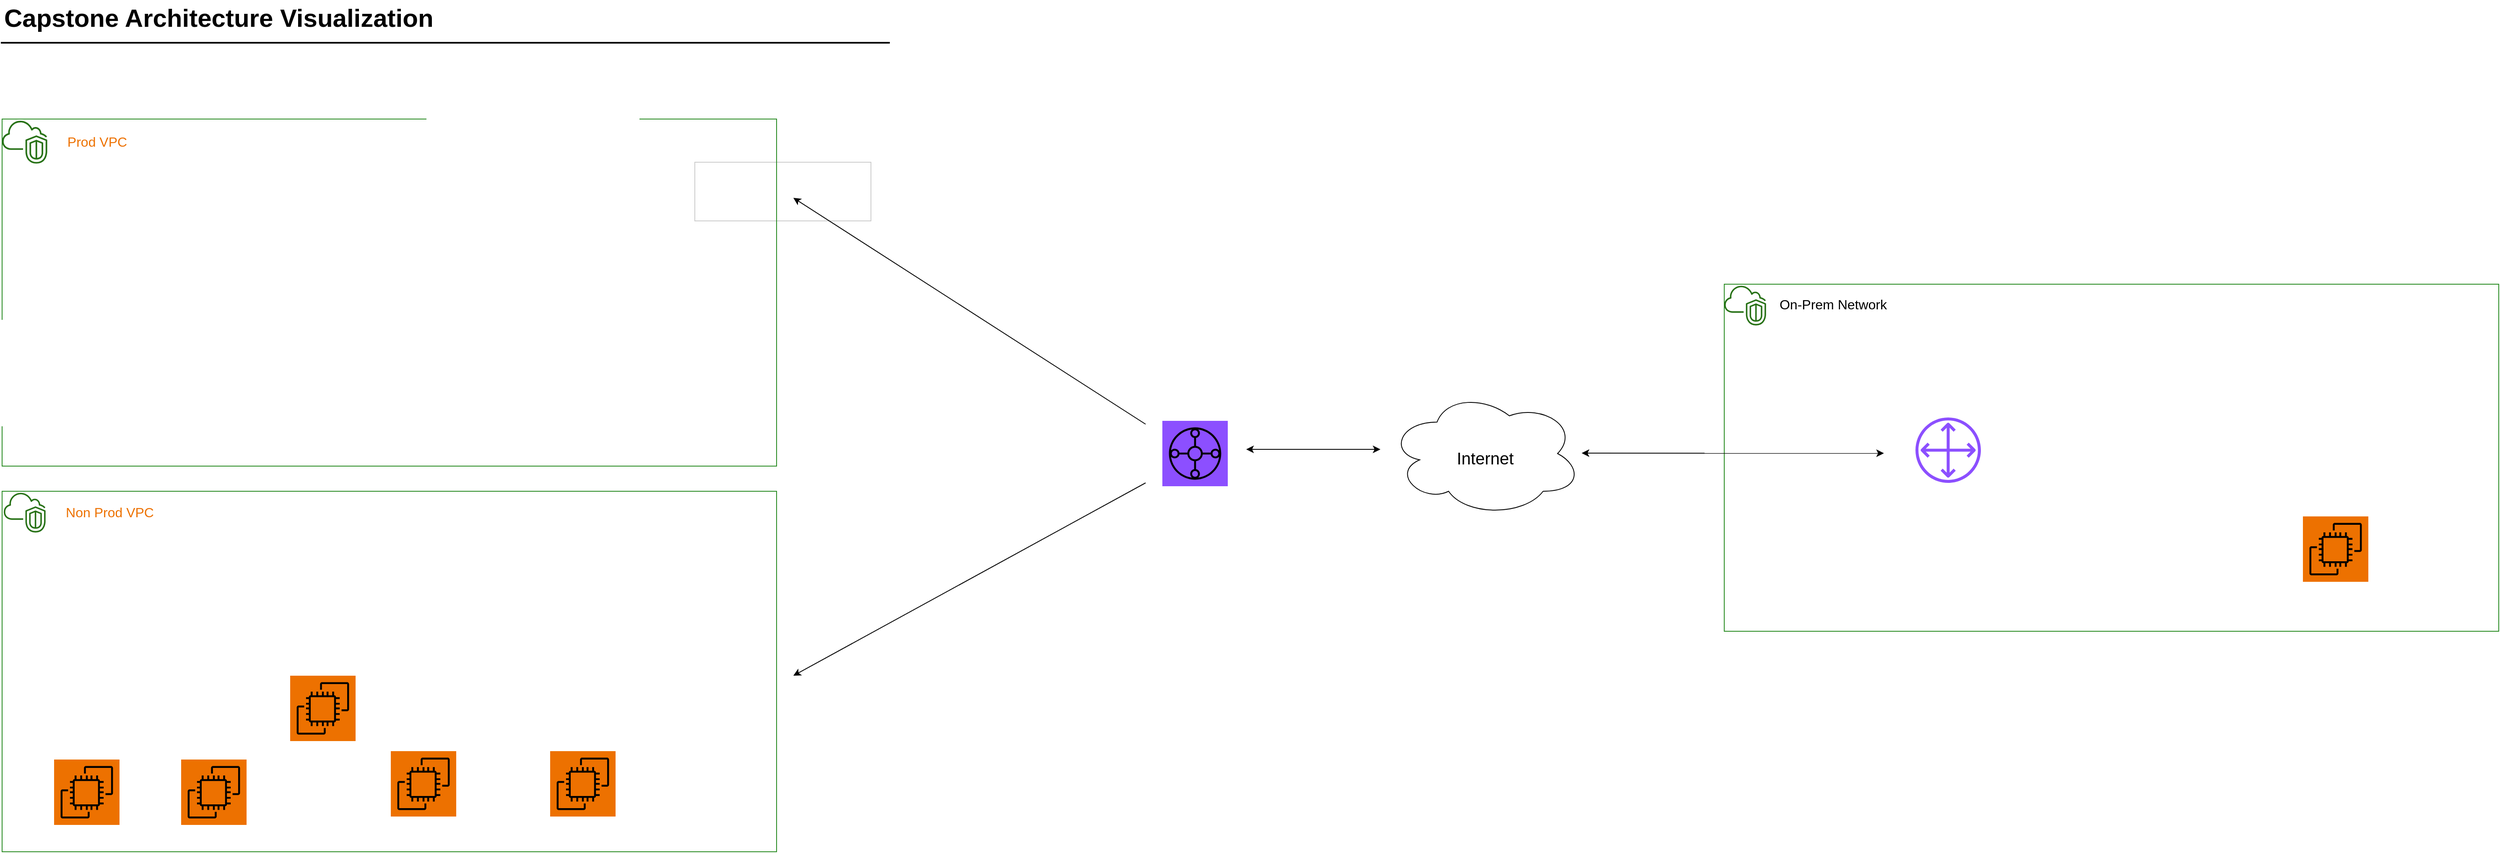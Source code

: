 <mxfile version="24.0.4" type="github">
  <diagram id="Ht1M8jgEwFfnCIfOTk4-" name="Page-1">
    <mxGraphModel dx="1122" dy="492" grid="1" gridSize="10" guides="1" tooltips="1" connect="1" arrows="1" fold="1" page="1" pageScale="1" pageWidth="1169" pageHeight="827" math="0" shadow="0">
      <root>
        <mxCell id="0" />
        <mxCell id="1" parent="0" />
        <mxCell id="SCVMTBWpLvtzJIhz15lM-34" value="" style="whiteSpace=wrap;html=1;fillColor=none;fontSize=14;fontColor=#000000;dashed=0;fontStyle=0;align=center;verticalAlign=top;strokeColor=#CCCCCC;gradientColor=none;spacingLeft=0;labelPosition=center;verticalLabelPosition=bottom;" parent="1" vertex="1">
          <mxGeometry x="882.5" y="257.5" width="210" height="70" as="geometry" />
        </mxCell>
        <mxCell id="-QjtrjUzRDEMRZ5MF8oH-47" value="Capstone Architecture Visualization" style="text;html=1;resizable=0;points=[];autosize=1;align=left;verticalAlign=top;spacingTop=-4;fontSize=30;fontStyle=1" parent="1" vertex="1">
          <mxGeometry x="56.5" y="64.5" width="500" height="40" as="geometry" />
        </mxCell>
        <mxCell id="SCVMTBWpLvtzJIhz15lM-1" value="" style="line;strokeWidth=2;html=1;fontSize=14;" parent="1" vertex="1">
          <mxGeometry x="55" y="110" width="1060" height="10" as="geometry" />
        </mxCell>
        <mxCell id="yZNJpXMUigSXoDdHdBbW-8" value="" style="whiteSpace=wrap;html=1;fillColor=none;&#xa;fontcolor=#000000;strokeColor=#288B22;" parent="1" vertex="1">
          <mxGeometry x="56.5" y="206" width="923.5" height="414" as="geometry" />
        </mxCell>
        <mxCell id="yZNJpXMUigSXoDdHdBbW-9" value="" style="outlineConnect=0;fontColor=#232F3E;gradientColor=none;fillColor=#277116;strokeColor=none;dashed=0;verticalLabelPosition=bottom;verticalAlign=top;align=center;html=1;fontSize=12;fontStyle=0;aspect=fixed;pointerEvents=1;shape=mxgraph.aws4.vpc;" parent="1" vertex="1">
          <mxGeometry x="56.5" y="206" width="54" height="54" as="geometry" />
        </mxCell>
        <mxCell id="yZNJpXMUigSXoDdHdBbW-10" value="" style="whiteSpace=wrap;html=1;fillColor=none;&#xa;fontcolor=#000000;strokeColor=#288B22;" parent="1" vertex="1">
          <mxGeometry x="56.5" y="650" width="923.5" height="430" as="geometry" />
        </mxCell>
        <mxCell id="yZNJpXMUigSXoDdHdBbW-11" value="" style="outlineConnect=0;fontColor=#232F3E;gradientColor=none;fillColor=#277116;strokeColor=none;dashed=0;verticalLabelPosition=bottom;verticalAlign=top;align=center;html=1;fontSize=12;fontStyle=0;aspect=fixed;pointerEvents=1;shape=mxgraph.aws4.vpc;" parent="1" vertex="1">
          <mxGeometry x="58.5" y="650" width="50" height="50" as="geometry" />
        </mxCell>
        <mxCell id="yZNJpXMUigSXoDdHdBbW-14" value="" style="sketch=0;points=[[0,0,0],[0.25,0,0],[0.5,0,0],[0.75,0,0],[1,0,0],[0,1,0],[0.25,1,0],[0.5,1,0],[0.75,1,0],[1,1,0],[0,0.25,0],[0,0.5,0],[0,0.75,0],[1,0.25,0],[1,0.5,0],[1,0.75,0]];outlineConnect=0;fontColor=#232F3E;fillColor=#ED7100;strokeColor=#000000;dashed=0;verticalLabelPosition=bottom;verticalAlign=top;align=center;html=1;fontSize=12;fontStyle=0;aspect=fixed;shape=mxgraph.aws4.resourceIcon;resIcon=mxgraph.aws4.ec2;" parent="1" vertex="1">
          <mxGeometry x="270" y="970" width="78" height="78" as="geometry" />
        </mxCell>
        <mxCell id="yZNJpXMUigSXoDdHdBbW-15" value="" style="sketch=0;points=[[0,0,0],[0.25,0,0],[0.5,0,0],[0.75,0,0],[1,0,0],[0,1,0],[0.25,1,0],[0.5,1,0],[0.75,1,0],[1,1,0],[0,0.25,0],[0,0.5,0],[0,0.75,0],[1,0.25,0],[1,0.5,0],[1,0.75,0]];outlineConnect=0;fontColor=#232F3E;fillColor=#ED7100;strokeColor=#000000;dashed=0;verticalLabelPosition=bottom;verticalAlign=top;align=center;html=1;fontSize=12;fontStyle=0;aspect=fixed;shape=mxgraph.aws4.resourceIcon;resIcon=mxgraph.aws4.ec2;" parent="1" vertex="1">
          <mxGeometry x="400" y="870" width="78" height="78" as="geometry" />
        </mxCell>
        <mxCell id="yZNJpXMUigSXoDdHdBbW-16" value="" style="sketch=0;points=[[0,0,0],[0.25,0,0],[0.5,0,0],[0.75,0,0],[1,0,0],[0,1,0],[0.25,1,0],[0.5,1,0],[0.75,1,0],[1,1,0],[0,0.25,0],[0,0.5,0],[0,0.75,0],[1,0.25,0],[1,0.5,0],[1,0.75,0]];outlineConnect=0;fontColor=#232F3E;fillColor=#ED7100;strokeColor=#000000;dashed=0;verticalLabelPosition=bottom;verticalAlign=top;align=center;html=1;fontSize=12;fontStyle=0;aspect=fixed;shape=mxgraph.aws4.resourceIcon;resIcon=mxgraph.aws4.ec2;" parent="1" vertex="1">
          <mxGeometry x="118.5" y="970" width="78" height="78" as="geometry" />
        </mxCell>
        <mxCell id="yZNJpXMUigSXoDdHdBbW-17" value="" style="sketch=0;points=[[0,0,0],[0.25,0,0],[0.5,0,0],[0.75,0,0],[1,0,0],[0,1,0],[0.25,1,0],[0.5,1,0],[0.75,1,0],[1,1,0],[0,0.25,0],[0,0.5,0],[0,0.75,0],[1,0.25,0],[1,0.5,0],[1,0.75,0]];outlineConnect=0;fontColor=#232F3E;fillColor=#ED7100;strokeColor=#000000;dashed=0;verticalLabelPosition=bottom;verticalAlign=top;align=center;html=1;fontSize=12;fontStyle=0;aspect=fixed;shape=mxgraph.aws4.resourceIcon;resIcon=mxgraph.aws4.ec2;" parent="1" vertex="1">
          <mxGeometry x="520" y="960" width="78" height="78" as="geometry" />
        </mxCell>
        <mxCell id="yZNJpXMUigSXoDdHdBbW-18" value="" style="sketch=0;points=[[0,0,0],[0.25,0,0],[0.5,0,0],[0.75,0,0],[1,0,0],[0,1,0],[0.25,1,0],[0.5,1,0],[0.75,1,0],[1,1,0],[0,0.25,0],[0,0.5,0],[0,0.75,0],[1,0.25,0],[1,0.5,0],[1,0.75,0]];outlineConnect=0;fontColor=#232F3E;fillColor=#ED7100;strokeColor=#000000;dashed=0;verticalLabelPosition=bottom;verticalAlign=top;align=center;html=1;fontSize=12;fontStyle=0;aspect=fixed;shape=mxgraph.aws4.resourceIcon;resIcon=mxgraph.aws4.ec2;" parent="1" vertex="1">
          <mxGeometry x="710" y="960" width="78" height="78" as="geometry" />
        </mxCell>
        <mxCell id="yZNJpXMUigSXoDdHdBbW-19" value="Non Prod VPC" style="text;html=1;align=center;verticalAlign=middle;whiteSpace=wrap;rounded=0;fontColor=#ED7100;fontSize=16;" parent="1" vertex="1">
          <mxGeometry x="130" y="660" width="110" height="30" as="geometry" />
        </mxCell>
        <mxCell id="yZNJpXMUigSXoDdHdBbW-20" value="Prod VPC" style="text;html=1;align=center;verticalAlign=middle;whiteSpace=wrap;rounded=0;fontColor=#ED7100;fontSize=16;" parent="1" vertex="1">
          <mxGeometry x="130" y="218" width="80" height="30" as="geometry" />
        </mxCell>
        <mxCell id="BpBYxWsEgWOec-O729RD-2" value="" style="endArrow=classic;html=1;rounded=0;" edge="1" parent="1">
          <mxGeometry width="50" height="50" relative="1" as="geometry">
            <mxPoint x="1420" y="570" as="sourcePoint" />
            <mxPoint x="1000" y="300" as="targetPoint" />
          </mxGeometry>
        </mxCell>
        <mxCell id="BpBYxWsEgWOec-O729RD-3" value="" style="endArrow=classic;html=1;rounded=0;" edge="1" parent="1">
          <mxGeometry width="50" height="50" relative="1" as="geometry">
            <mxPoint x="1420" y="640" as="sourcePoint" />
            <mxPoint x="1000" y="870" as="targetPoint" />
          </mxGeometry>
        </mxCell>
        <mxCell id="BpBYxWsEgWOec-O729RD-4" value="" style="ellipse;shape=cloud;whiteSpace=wrap;html=1;fillColor=none;" vertex="1" parent="1">
          <mxGeometry x="1710" y="530" width="230" height="150" as="geometry" />
        </mxCell>
        <mxCell id="BpBYxWsEgWOec-O729RD-5" value="Internet" style="text;html=1;align=center;verticalAlign=middle;whiteSpace=wrap;rounded=0;fontSize=20;" vertex="1" parent="1">
          <mxGeometry x="1775" y="580" width="100" height="60" as="geometry" />
        </mxCell>
        <mxCell id="BpBYxWsEgWOec-O729RD-6" value="" style="whiteSpace=wrap;html=1;fillColor=none;&#xa;fontcolor=#000000;strokeColor=#288B22;" vertex="1" parent="1">
          <mxGeometry x="2110" y="403" width="923.5" height="414" as="geometry" />
        </mxCell>
        <mxCell id="BpBYxWsEgWOec-O729RD-7" value="" style="endArrow=classic;startArrow=classic;html=1;rounded=0;entryX=0.152;entryY=0.87;entryDx=0;entryDy=0;entryPerimeter=0;" edge="1" parent="1">
          <mxGeometry width="50" height="50" relative="1" as="geometry">
            <mxPoint x="1940" y="604.5" as="sourcePoint" />
            <mxPoint x="2300.372" y="604.68" as="targetPoint" />
          </mxGeometry>
        </mxCell>
        <mxCell id="BpBYxWsEgWOec-O729RD-8" value="" style="outlineConnect=0;fontColor=#232F3E;gradientColor=none;fillColor=#277116;strokeColor=none;dashed=0;verticalLabelPosition=bottom;verticalAlign=top;align=center;html=1;fontSize=12;fontStyle=0;aspect=fixed;pointerEvents=1;shape=mxgraph.aws4.vpc;" vertex="1" parent="1">
          <mxGeometry x="2110" y="403" width="50" height="50" as="geometry" />
        </mxCell>
        <mxCell id="BpBYxWsEgWOec-O729RD-9" value="" style="sketch=0;points=[[0,0,0],[0.25,0,0],[0.5,0,0],[0.75,0,0],[1,0,0],[0,1,0],[0.25,1,0],[0.5,1,0],[0.75,1,0],[1,1,0],[0,0.25,0],[0,0.5,0],[0,0.75,0],[1,0.25,0],[1,0.5,0],[1,0.75,0]];outlineConnect=0;fontColor=#232F3E;fillColor=#ED7100;strokeColor=#000000;dashed=0;verticalLabelPosition=bottom;verticalAlign=top;align=center;html=1;fontSize=12;fontStyle=0;aspect=fixed;shape=mxgraph.aws4.resourceIcon;resIcon=mxgraph.aws4.ec2;" vertex="1" parent="1">
          <mxGeometry x="2800" y="680" width="78" height="78" as="geometry" />
        </mxCell>
        <mxCell id="BpBYxWsEgWOec-O729RD-11" value="" style="sketch=0;points=[[0,0,0],[0.25,0,0],[0.5,0,0],[0.75,0,0],[1,0,0],[0,1,0],[0.25,1,0],[0.5,1,0],[0.75,1,0],[1,1,0],[0,0.25,0],[0,0.5,0],[0,0.75,0],[1,0.25,0],[1,0.5,0],[1,0.75,0]];outlineConnect=0;fontColor=#232F3E;fillColor=#8C4FFF;strokeColor=#000000;dashed=0;verticalLabelPosition=bottom;verticalAlign=top;align=center;html=1;fontSize=12;fontStyle=0;aspect=fixed;shape=mxgraph.aws4.resourceIcon;resIcon=mxgraph.aws4.transit_gateway;" vertex="1" parent="1">
          <mxGeometry x="1440" y="566" width="78" height="78" as="geometry" />
        </mxCell>
        <mxCell id="BpBYxWsEgWOec-O729RD-13" value="" style="endArrow=classic;startArrow=classic;html=1;rounded=0;" edge="1" parent="1">
          <mxGeometry width="50" height="50" relative="1" as="geometry">
            <mxPoint x="1540" y="600" as="sourcePoint" />
            <mxPoint x="1700" y="600" as="targetPoint" />
          </mxGeometry>
        </mxCell>
        <mxCell id="BpBYxWsEgWOec-O729RD-14" value="" style="sketch=0;outlineConnect=0;fontColor=#232F3E;gradientColor=none;fillColor=#8C4FFF;strokeColor=none;dashed=0;verticalLabelPosition=bottom;verticalAlign=top;align=center;html=1;fontSize=12;fontStyle=0;aspect=fixed;pointerEvents=1;shape=mxgraph.aws4.customer_gateway;" vertex="1" parent="1">
          <mxGeometry x="2338" y="562" width="78" height="78" as="geometry" />
        </mxCell>
        <mxCell id="BpBYxWsEgWOec-O729RD-15" value="On-Prem Network" style="text;html=1;align=center;verticalAlign=middle;whiteSpace=wrap;rounded=0;fontSize=16;" vertex="1" parent="1">
          <mxGeometry x="2170" y="403" width="140" height="47" as="geometry" />
        </mxCell>
      </root>
    </mxGraphModel>
  </diagram>
</mxfile>
